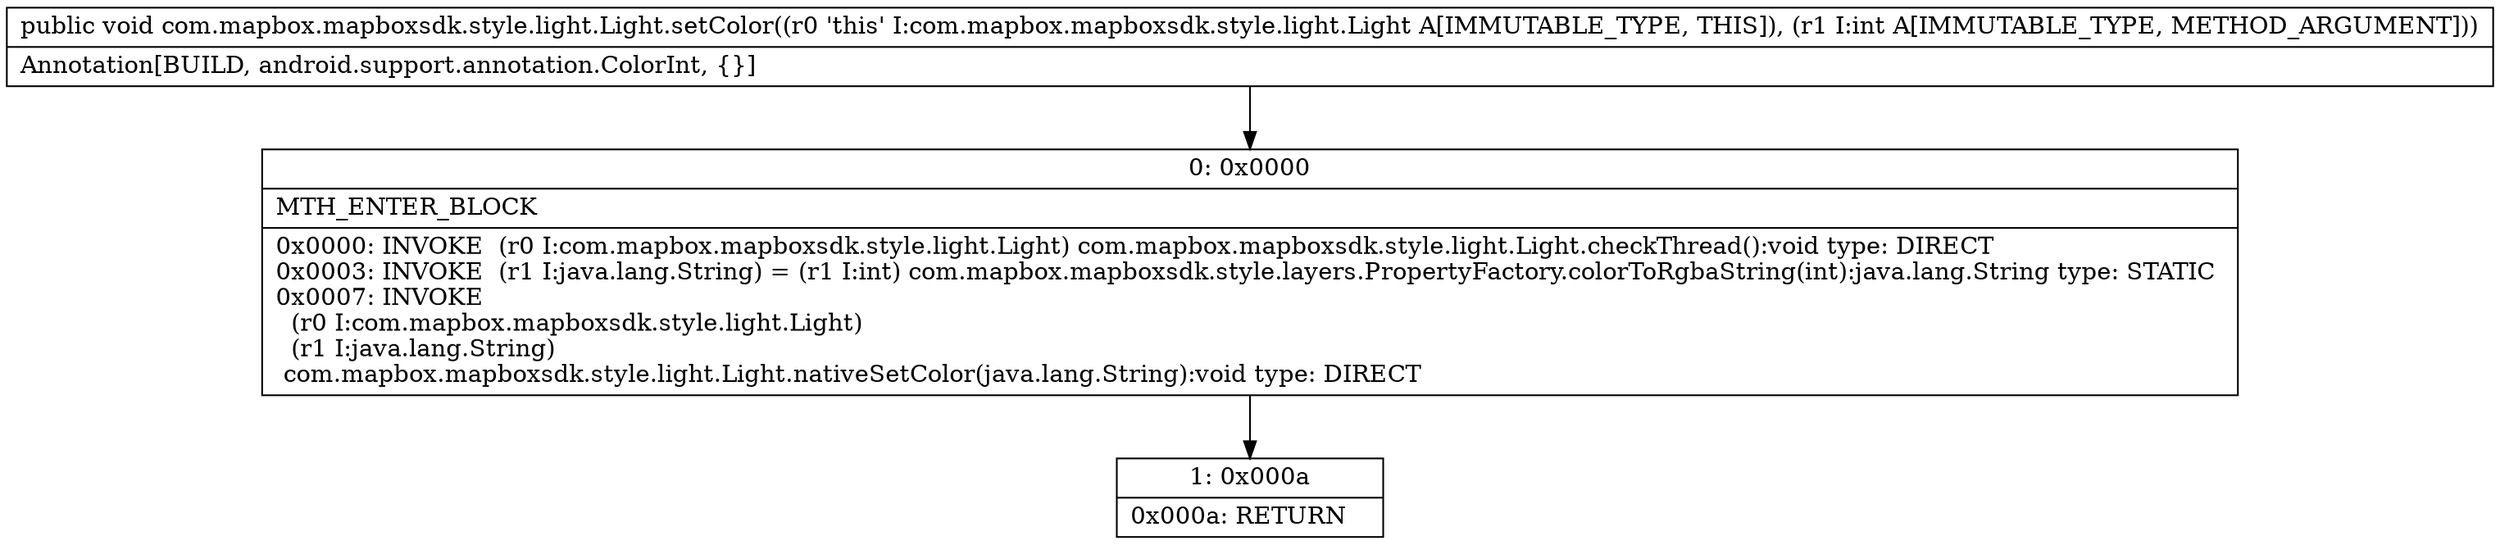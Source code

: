 digraph "CFG forcom.mapbox.mapboxsdk.style.light.Light.setColor(I)V" {
Node_0 [shape=record,label="{0\:\ 0x0000|MTH_ENTER_BLOCK\l|0x0000: INVOKE  (r0 I:com.mapbox.mapboxsdk.style.light.Light) com.mapbox.mapboxsdk.style.light.Light.checkThread():void type: DIRECT \l0x0003: INVOKE  (r1 I:java.lang.String) = (r1 I:int) com.mapbox.mapboxsdk.style.layers.PropertyFactory.colorToRgbaString(int):java.lang.String type: STATIC \l0x0007: INVOKE  \l  (r0 I:com.mapbox.mapboxsdk.style.light.Light)\l  (r1 I:java.lang.String)\l com.mapbox.mapboxsdk.style.light.Light.nativeSetColor(java.lang.String):void type: DIRECT \l}"];
Node_1 [shape=record,label="{1\:\ 0x000a|0x000a: RETURN   \l}"];
MethodNode[shape=record,label="{public void com.mapbox.mapboxsdk.style.light.Light.setColor((r0 'this' I:com.mapbox.mapboxsdk.style.light.Light A[IMMUTABLE_TYPE, THIS]), (r1 I:int A[IMMUTABLE_TYPE, METHOD_ARGUMENT]))  | Annotation[BUILD, android.support.annotation.ColorInt, \{\}]\l}"];
MethodNode -> Node_0;
Node_0 -> Node_1;
}

